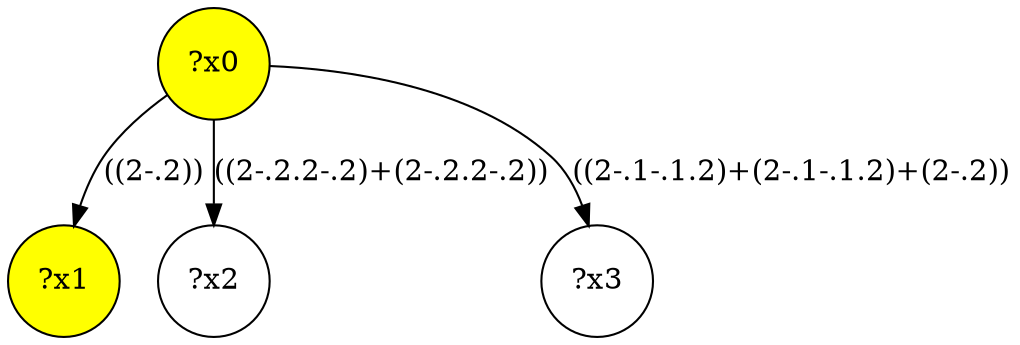 digraph g {
	x0 [fillcolor="yellow", style="filled," shape=circle, label="?x0"];
	x1 [fillcolor="yellow", style="filled," shape=circle, label="?x1"];
	x0 -> x1 [label="((2-.2))"];
	x2 [shape=circle, label="?x2"];
	x0 -> x2 [label="((2-.2.2-.2)+(2-.2.2-.2))"];
	x3 [shape=circle, label="?x3"];
	x0 -> x3 [label="((2-.1-.1.2)+(2-.1-.1.2)+(2-.2))"];
}
